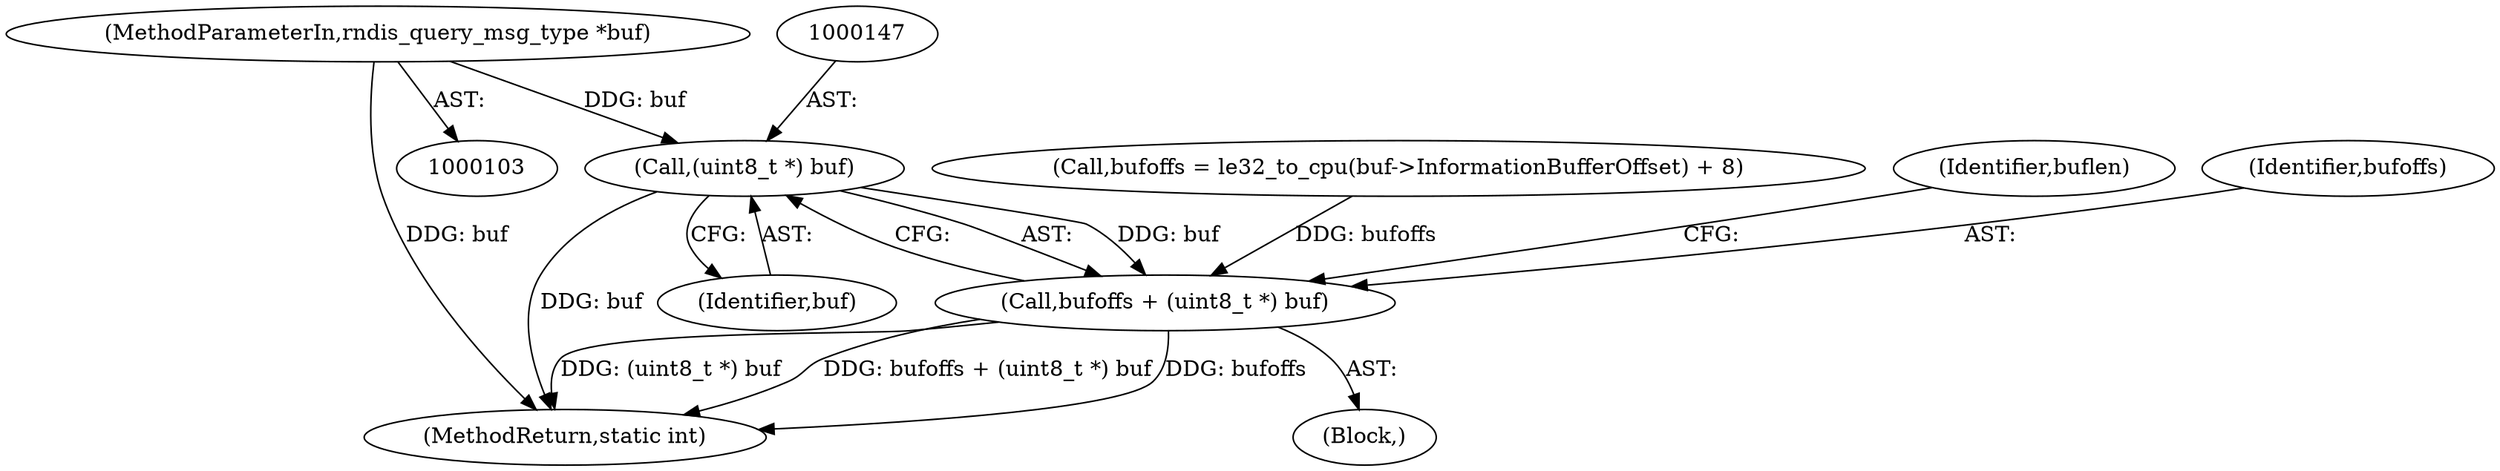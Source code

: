 digraph "0_qemu_fe3c546c5ff2a6210f9a4d8561cc64051ca8603e@pointer" {
"1000105" [label="(MethodParameterIn,rndis_query_msg_type *buf)"];
"1000146" [label="(Call,(uint8_t *) buf)"];
"1000144" [label="(Call,bufoffs + (uint8_t *) buf)"];
"1000114" [label="(Call,bufoffs = le32_to_cpu(buf->InformationBufferOffset) + 8)"];
"1000105" [label="(MethodParameterIn,rndis_query_msg_type *buf)"];
"1000148" [label="(Identifier,buf)"];
"1000144" [label="(Call,bufoffs + (uint8_t *) buf)"];
"1000250" [label="(MethodReturn,static int)"];
"1000143" [label="(Block,)"];
"1000150" [label="(Identifier,buflen)"];
"1000145" [label="(Identifier,bufoffs)"];
"1000146" [label="(Call,(uint8_t *) buf)"];
"1000105" -> "1000103"  [label="AST: "];
"1000105" -> "1000250"  [label="DDG: buf"];
"1000105" -> "1000146"  [label="DDG: buf"];
"1000146" -> "1000144"  [label="AST: "];
"1000146" -> "1000148"  [label="CFG: "];
"1000147" -> "1000146"  [label="AST: "];
"1000148" -> "1000146"  [label="AST: "];
"1000144" -> "1000146"  [label="CFG: "];
"1000146" -> "1000250"  [label="DDG: buf"];
"1000146" -> "1000144"  [label="DDG: buf"];
"1000144" -> "1000143"  [label="AST: "];
"1000145" -> "1000144"  [label="AST: "];
"1000150" -> "1000144"  [label="CFG: "];
"1000144" -> "1000250"  [label="DDG: bufoffs + (uint8_t *) buf"];
"1000144" -> "1000250"  [label="DDG: bufoffs"];
"1000144" -> "1000250"  [label="DDG: (uint8_t *) buf"];
"1000114" -> "1000144"  [label="DDG: bufoffs"];
}
